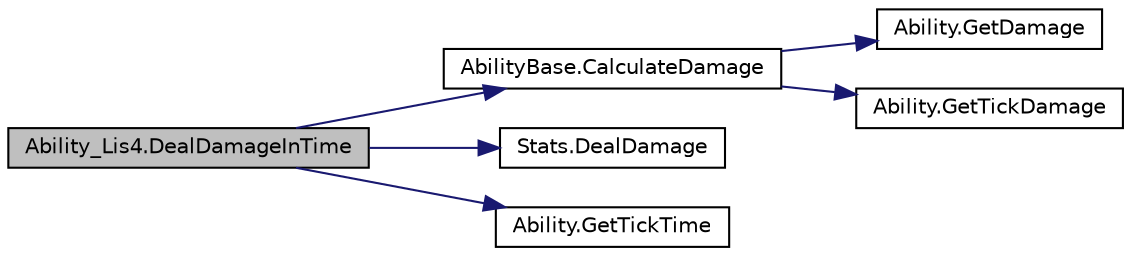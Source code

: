 digraph "Ability_Lis4.DealDamageInTime"
{
 // INTERACTIVE_SVG=YES
 // LATEX_PDF_SIZE
  bgcolor="transparent";
  edge [fontname="Helvetica",fontsize="10",labelfontname="Helvetica",labelfontsize="10"];
  node [fontname="Helvetica",fontsize="10",shape=record];
  rankdir="LR";
  Node1 [label="Ability_Lis4.DealDamageInTime",height=0.2,width=0.4,color="black", fillcolor="grey75", style="filled", fontcolor="black",tooltip=" "];
  Node1 -> Node2 [color="midnightblue",fontsize="10",style="solid",fontname="Helvetica"];
  Node2 [label="AbilityBase.CalculateDamage",height=0.2,width=0.4,color="black",URL="$class_ability_base.html#a2def910c9621754a4e91d49ab5455af4",tooltip="Returns the calculated damage."];
  Node2 -> Node3 [color="midnightblue",fontsize="10",style="solid",fontname="Helvetica"];
  Node3 [label="Ability.GetDamage",height=0.2,width=0.4,color="black",URL="$class_ability.html#a004d2ead9a2f144fe5a181fceed114a5",tooltip=" "];
  Node2 -> Node4 [color="midnightblue",fontsize="10",style="solid",fontname="Helvetica"];
  Node4 [label="Ability.GetTickDamage",height=0.2,width=0.4,color="black",URL="$class_ability.html#a0c1233ee3cfecfed5c899ed29d0ec4b9",tooltip=" "];
  Node1 -> Node5 [color="midnightblue",fontsize="10",style="solid",fontname="Helvetica"];
  Node5 [label="Stats.DealDamage",height=0.2,width=0.4,color="black",URL="$class_stats.html#acebcf18ce39553a9c811f368a56a5583",tooltip="Specify the amount of damage and the Inventory that the amount of Gold will go in if it is hit for th..."];
  Node1 -> Node6 [color="midnightblue",fontsize="10",style="solid",fontname="Helvetica"];
  Node6 [label="Ability.GetTickTime",height=0.2,width=0.4,color="black",URL="$class_ability.html#a548a250c44f3c230ac82ad28a6c78720",tooltip=" "];
}
